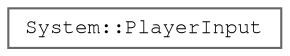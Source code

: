 digraph "Graphical Class Hierarchy"
{
 // LATEX_PDF_SIZE
  bgcolor="transparent";
  edge [fontname=FreeMono,fontsize=10,labelfontname=FreeMono,labelfontsize=10];
  node [fontname=FreeMono,fontsize=10,shape=box,height=0.2,width=0.4];
  rankdir="LR";
  Node0 [label="System::PlayerInput",height=0.2,width=0.4,color="grey40", fillcolor="white", style="filled",URL="$class_system_1_1_player_input.html",tooltip=" "];
}
